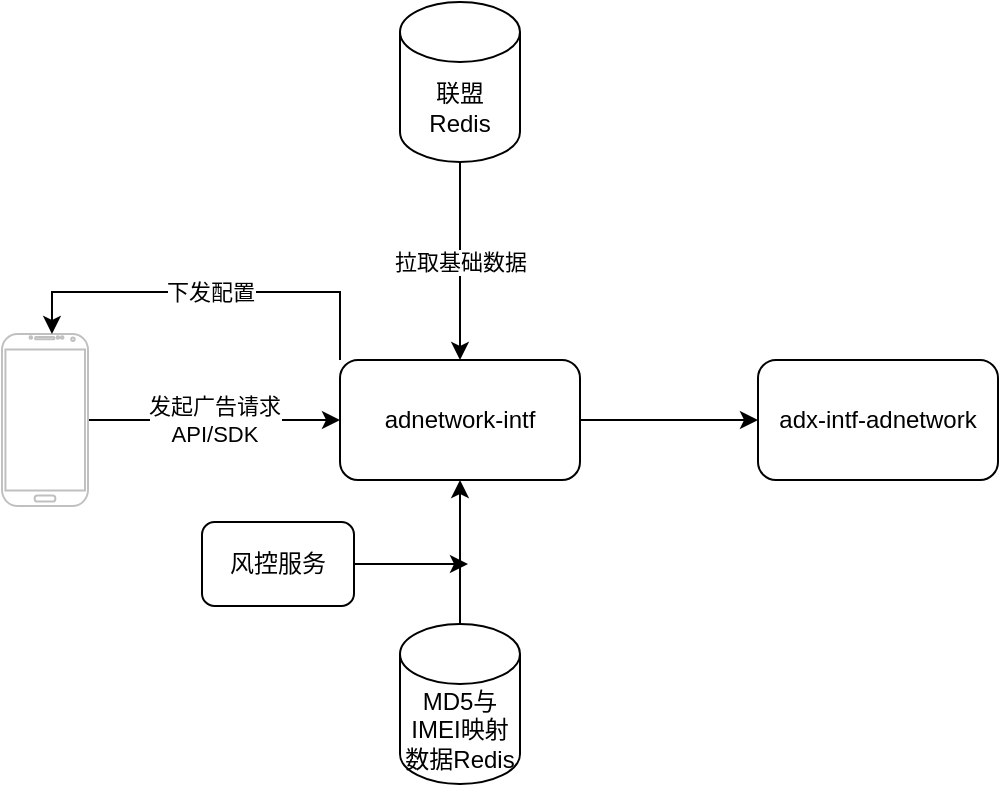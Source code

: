 <mxfile version="14.4.2" type="github">
  <diagram id="EH0AjtRyGiRlTrokt0bn" name="第 1 页">
    <mxGraphModel dx="1422" dy="762" grid="0" gridSize="10" guides="1" tooltips="1" connect="1" arrows="1" fold="1" page="1" pageScale="1" pageWidth="827" pageHeight="1169" math="0" shadow="0">
      <root>
        <mxCell id="0" />
        <mxCell id="1" parent="0" />
        <mxCell id="9PtbYEAr7HZEg0NtfB93-3" value="发起广告请求&lt;br&gt;API/SDK" style="edgeStyle=orthogonalEdgeStyle;rounded=0;orthogonalLoop=1;jettySize=auto;html=1;entryX=0;entryY=0.5;entryDx=0;entryDy=0;" edge="1" parent="1" source="9PtbYEAr7HZEg0NtfB93-1" target="9PtbYEAr7HZEg0NtfB93-2">
          <mxGeometry relative="1" as="geometry" />
        </mxCell>
        <mxCell id="9PtbYEAr7HZEg0NtfB93-1" value="" style="verticalLabelPosition=bottom;verticalAlign=top;html=1;shadow=0;dashed=0;strokeWidth=1;shape=mxgraph.android.phone2;strokeColor=#c0c0c0;" vertex="1" parent="1">
          <mxGeometry x="30" y="222" width="43" height="86" as="geometry" />
        </mxCell>
        <mxCell id="9PtbYEAr7HZEg0NtfB93-4" style="edgeStyle=orthogonalEdgeStyle;rounded=0;orthogonalLoop=1;jettySize=auto;html=1;exitX=0;exitY=0;exitDx=0;exitDy=0;entryX=0.581;entryY=0;entryDx=0;entryDy=0;entryPerimeter=0;" edge="1" parent="1" source="9PtbYEAr7HZEg0NtfB93-2" target="9PtbYEAr7HZEg0NtfB93-1">
          <mxGeometry relative="1" as="geometry">
            <Array as="points">
              <mxPoint x="199" y="201" />
              <mxPoint x="55" y="201" />
            </Array>
          </mxGeometry>
        </mxCell>
        <mxCell id="9PtbYEAr7HZEg0NtfB93-5" value="下发配置" style="edgeLabel;html=1;align=center;verticalAlign=middle;resizable=0;points=[];" vertex="1" connectable="0" parent="9PtbYEAr7HZEg0NtfB93-4">
          <mxGeometry x="-0.146" y="4" relative="1" as="geometry">
            <mxPoint x="-14" y="-4" as="offset" />
          </mxGeometry>
        </mxCell>
        <mxCell id="9PtbYEAr7HZEg0NtfB93-9" style="edgeStyle=orthogonalEdgeStyle;rounded=0;orthogonalLoop=1;jettySize=auto;html=1;exitX=1;exitY=0.5;exitDx=0;exitDy=0;" edge="1" parent="1" source="9PtbYEAr7HZEg0NtfB93-2" target="9PtbYEAr7HZEg0NtfB93-8">
          <mxGeometry relative="1" as="geometry" />
        </mxCell>
        <mxCell id="9PtbYEAr7HZEg0NtfB93-2" value="adnetwork-intf" style="rounded=1;whiteSpace=wrap;html=1;" vertex="1" parent="1">
          <mxGeometry x="199" y="235" width="120" height="60" as="geometry" />
        </mxCell>
        <mxCell id="9PtbYEAr7HZEg0NtfB93-7" value="拉取基础数据" style="edgeStyle=orthogonalEdgeStyle;rounded=0;orthogonalLoop=1;jettySize=auto;html=1;entryX=0.5;entryY=0;entryDx=0;entryDy=0;" edge="1" parent="1" source="9PtbYEAr7HZEg0NtfB93-6" target="9PtbYEAr7HZEg0NtfB93-2">
          <mxGeometry relative="1" as="geometry" />
        </mxCell>
        <mxCell id="9PtbYEAr7HZEg0NtfB93-6" value="联盟&lt;br&gt;Redis" style="shape=cylinder3;whiteSpace=wrap;html=1;boundedLbl=1;backgroundOutline=1;size=15;" vertex="1" parent="1">
          <mxGeometry x="229" y="56" width="60" height="80" as="geometry" />
        </mxCell>
        <mxCell id="9PtbYEAr7HZEg0NtfB93-8" value="adx-intf-adnetwork" style="rounded=1;whiteSpace=wrap;html=1;" vertex="1" parent="1">
          <mxGeometry x="408" y="235" width="120" height="60" as="geometry" />
        </mxCell>
        <mxCell id="9PtbYEAr7HZEg0NtfB93-11" style="edgeStyle=orthogonalEdgeStyle;rounded=0;orthogonalLoop=1;jettySize=auto;html=1;entryX=0.5;entryY=1;entryDx=0;entryDy=0;" edge="1" parent="1" source="9PtbYEAr7HZEg0NtfB93-10" target="9PtbYEAr7HZEg0NtfB93-2">
          <mxGeometry relative="1" as="geometry" />
        </mxCell>
        <mxCell id="9PtbYEAr7HZEg0NtfB93-10" value="MD5与IMEI映射数据Redis" style="shape=cylinder3;whiteSpace=wrap;html=1;boundedLbl=1;backgroundOutline=1;size=15;" vertex="1" parent="1">
          <mxGeometry x="229" y="367" width="60" height="80" as="geometry" />
        </mxCell>
        <mxCell id="9PtbYEAr7HZEg0NtfB93-13" style="edgeStyle=orthogonalEdgeStyle;rounded=0;orthogonalLoop=1;jettySize=auto;html=1;" edge="1" parent="1" source="9PtbYEAr7HZEg0NtfB93-12">
          <mxGeometry relative="1" as="geometry">
            <mxPoint x="263" y="337" as="targetPoint" />
          </mxGeometry>
        </mxCell>
        <mxCell id="9PtbYEAr7HZEg0NtfB93-12" value="风控服务" style="rounded=1;whiteSpace=wrap;html=1;" vertex="1" parent="1">
          <mxGeometry x="130" y="316" width="76" height="42" as="geometry" />
        </mxCell>
      </root>
    </mxGraphModel>
  </diagram>
</mxfile>
